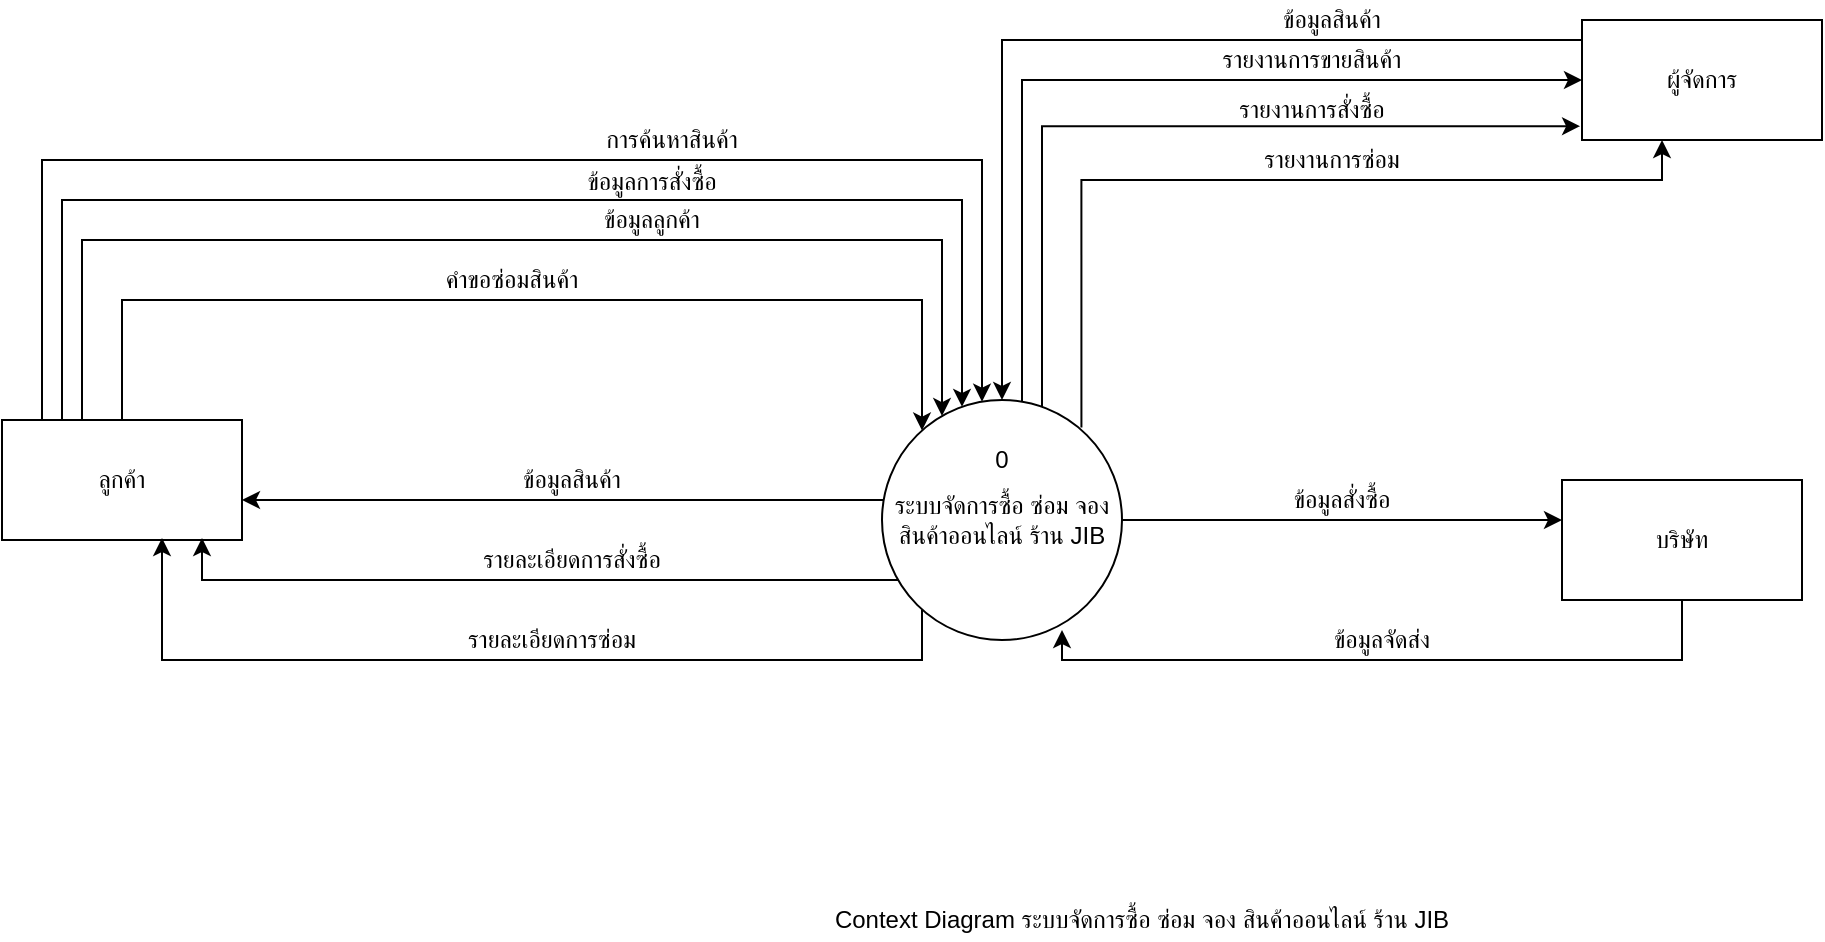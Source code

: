 <mxfile version="14.4.4" type="github">
  <diagram id="piSAjxvNjsATT06_tmGj" name="Page-1">
    <mxGraphModel dx="1795" dy="1551" grid="1" gridSize="10" guides="1" tooltips="1" connect="1" arrows="1" fold="1" page="1" pageScale="1" pageWidth="850" pageHeight="1100" math="0" shadow="0">
      <root>
        <mxCell id="0" />
        <mxCell id="1" parent="0" />
        <mxCell id="K2hIcIQr3NRvpB6Ntuvf-9" style="edgeStyle=orthogonalEdgeStyle;rounded=0;orthogonalLoop=1;jettySize=auto;html=1;" edge="1" parent="1" source="K2hIcIQr3NRvpB6Ntuvf-3" target="K2hIcIQr3NRvpB6Ntuvf-4">
          <mxGeometry relative="1" as="geometry">
            <mxPoint x="100" y="176" as="sourcePoint" />
            <mxPoint x="410" y="160" as="targetPoint" />
            <Array as="points">
              <mxPoint x="-80" y="50" />
              <mxPoint x="390" y="50" />
            </Array>
          </mxGeometry>
        </mxCell>
        <mxCell id="K2hIcIQr3NRvpB6Ntuvf-12" style="edgeStyle=orthogonalEdgeStyle;rounded=0;orthogonalLoop=1;jettySize=auto;html=1;" edge="1" parent="1" source="K2hIcIQr3NRvpB6Ntuvf-3" target="K2hIcIQr3NRvpB6Ntuvf-4">
          <mxGeometry relative="1" as="geometry">
            <mxPoint x="343" y="180" as="targetPoint" />
            <Array as="points">
              <mxPoint x="-70" y="70" />
              <mxPoint x="380" y="70" />
            </Array>
          </mxGeometry>
        </mxCell>
        <mxCell id="K2hIcIQr3NRvpB6Ntuvf-19" style="edgeStyle=orthogonalEdgeStyle;rounded=0;orthogonalLoop=1;jettySize=auto;html=1;exitX=0.5;exitY=0;exitDx=0;exitDy=0;" edge="1" parent="1" source="K2hIcIQr3NRvpB6Ntuvf-3" target="K2hIcIQr3NRvpB6Ntuvf-4">
          <mxGeometry relative="1" as="geometry">
            <mxPoint x="350" y="202" as="targetPoint" />
            <Array as="points">
              <mxPoint x="-60" y="180" />
              <mxPoint x="-60" y="90" />
              <mxPoint x="370" y="90" />
            </Array>
          </mxGeometry>
        </mxCell>
        <mxCell id="K2hIcIQr3NRvpB6Ntuvf-26" style="edgeStyle=orthogonalEdgeStyle;rounded=0;orthogonalLoop=1;jettySize=auto;html=1;" edge="1" parent="1" source="K2hIcIQr3NRvpB6Ntuvf-3" target="K2hIcIQr3NRvpB6Ntuvf-4">
          <mxGeometry relative="1" as="geometry">
            <mxPoint x="360" y="200" as="targetPoint" />
            <Array as="points">
              <mxPoint x="-40" y="120" />
              <mxPoint x="360" y="120" />
            </Array>
          </mxGeometry>
        </mxCell>
        <mxCell id="K2hIcIQr3NRvpB6Ntuvf-3" value="ลูกค้า" style="rounded=0;whiteSpace=wrap;html=1;" vertex="1" parent="1">
          <mxGeometry x="-100" y="180" width="120" height="60" as="geometry" />
        </mxCell>
        <mxCell id="K2hIcIQr3NRvpB6Ntuvf-23" style="edgeStyle=orthogonalEdgeStyle;rounded=0;orthogonalLoop=1;jettySize=auto;html=1;" edge="1" parent="1" source="K2hIcIQr3NRvpB6Ntuvf-4" target="K2hIcIQr3NRvpB6Ntuvf-3">
          <mxGeometry relative="1" as="geometry">
            <mxPoint x="30" y="220" as="targetPoint" />
            <Array as="points">
              <mxPoint x="30" y="220" />
              <mxPoint x="30" y="220" />
            </Array>
          </mxGeometry>
        </mxCell>
        <mxCell id="K2hIcIQr3NRvpB6Ntuvf-24" style="edgeStyle=orthogonalEdgeStyle;rounded=0;orthogonalLoop=1;jettySize=auto;html=1;" edge="1" parent="1" source="K2hIcIQr3NRvpB6Ntuvf-4">
          <mxGeometry relative="1" as="geometry">
            <mxPoint y="239" as="targetPoint" />
            <Array as="points">
              <mxPoint y="260" />
            </Array>
          </mxGeometry>
        </mxCell>
        <mxCell id="K2hIcIQr3NRvpB6Ntuvf-29" style="edgeStyle=orthogonalEdgeStyle;rounded=0;orthogonalLoop=1;jettySize=auto;html=1;" edge="1" parent="1" source="K2hIcIQr3NRvpB6Ntuvf-4">
          <mxGeometry relative="1" as="geometry">
            <mxPoint x="-20" y="239" as="targetPoint" />
            <Array as="points">
              <mxPoint x="360" y="300" />
              <mxPoint x="-20" y="300" />
              <mxPoint x="-20" y="239" />
            </Array>
          </mxGeometry>
        </mxCell>
        <mxCell id="K2hIcIQr3NRvpB6Ntuvf-32" style="edgeStyle=orthogonalEdgeStyle;rounded=0;orthogonalLoop=1;jettySize=auto;html=1;" edge="1" parent="1" source="K2hIcIQr3NRvpB6Ntuvf-4" target="K2hIcIQr3NRvpB6Ntuvf-7">
          <mxGeometry relative="1" as="geometry">
            <mxPoint x="650" y="230" as="targetPoint" />
            <Array as="points">
              <mxPoint x="630" y="230" />
              <mxPoint x="630" y="230" />
            </Array>
          </mxGeometry>
        </mxCell>
        <mxCell id="K2hIcIQr3NRvpB6Ntuvf-39" style="edgeStyle=orthogonalEdgeStyle;rounded=0;orthogonalLoop=1;jettySize=auto;html=1;startArrow=none;startFill=0;endArrow=classic;endFill=1;" edge="1" parent="1" source="K2hIcIQr3NRvpB6Ntuvf-4" target="K2hIcIQr3NRvpB6Ntuvf-6">
          <mxGeometry relative="1" as="geometry">
            <mxPoint x="450" y="20" as="targetPoint" />
            <Array as="points">
              <mxPoint x="410" y="10" />
            </Array>
          </mxGeometry>
        </mxCell>
        <mxCell id="K2hIcIQr3NRvpB6Ntuvf-4" value="ระบบจัดการซื้อ ซ่อม จอง สินค้าออนไลน์ ร้าน JIB" style="ellipse;whiteSpace=wrap;html=1;aspect=fixed;" vertex="1" parent="1">
          <mxGeometry x="340" y="170" width="120" height="120" as="geometry" />
        </mxCell>
        <mxCell id="K2hIcIQr3NRvpB6Ntuvf-37" style="edgeStyle=orthogonalEdgeStyle;rounded=0;orthogonalLoop=1;jettySize=auto;html=1;entryX=0.5;entryY=0;entryDx=0;entryDy=0;startArrow=none;startFill=0;endArrow=classic;endFill=1;" edge="1" parent="1" source="K2hIcIQr3NRvpB6Ntuvf-6" target="K2hIcIQr3NRvpB6Ntuvf-4">
          <mxGeometry relative="1" as="geometry">
            <Array as="points">
              <mxPoint x="400" y="-10" />
            </Array>
          </mxGeometry>
        </mxCell>
        <mxCell id="K2hIcIQr3NRvpB6Ntuvf-6" value="ผู้จัดการ" style="rounded=0;whiteSpace=wrap;html=1;" vertex="1" parent="1">
          <mxGeometry x="690" y="-20" width="120" height="60" as="geometry" />
        </mxCell>
        <mxCell id="K2hIcIQr3NRvpB6Ntuvf-7" value="บริษัท" style="rounded=0;whiteSpace=wrap;html=1;" vertex="1" parent="1">
          <mxGeometry x="680" y="210" width="120" height="60" as="geometry" />
        </mxCell>
        <mxCell id="K2hIcIQr3NRvpB6Ntuvf-11" value="การค้นหาสินค้า" style="text;html=1;strokeColor=none;fillColor=none;align=center;verticalAlign=middle;whiteSpace=wrap;rounded=0;" vertex="1" parent="1">
          <mxGeometry x="190" y="30" width="90" height="20" as="geometry" />
        </mxCell>
        <mxCell id="K2hIcIQr3NRvpB6Ntuvf-13" value="ข้อมูลการสั่งซื้อ" style="text;html=1;strokeColor=none;fillColor=none;align=center;verticalAlign=middle;whiteSpace=wrap;rounded=0;" vertex="1" parent="1">
          <mxGeometry x="180" y="51" width="90" height="20" as="geometry" />
        </mxCell>
        <mxCell id="K2hIcIQr3NRvpB6Ntuvf-15" value="Context Diagram ระบบจัดการซื้อ ซ่อม จอง สินค้าออนไลน์ ร้าน JIB" style="text;html=1;strokeColor=none;fillColor=none;align=center;verticalAlign=middle;whiteSpace=wrap;rounded=0;" vertex="1" parent="1">
          <mxGeometry x="290" y="420" width="360" height="20" as="geometry" />
        </mxCell>
        <mxCell id="K2hIcIQr3NRvpB6Ntuvf-20" value="ข้อมูลลูกค้า" style="text;html=1;strokeColor=none;fillColor=none;align=center;verticalAlign=middle;whiteSpace=wrap;rounded=0;" vertex="1" parent="1">
          <mxGeometry x="180" y="70" width="90" height="20" as="geometry" />
        </mxCell>
        <mxCell id="K2hIcIQr3NRvpB6Ntuvf-21" value="ข้อมูลสินค้า" style="text;html=1;strokeColor=none;fillColor=none;align=center;verticalAlign=middle;whiteSpace=wrap;rounded=0;" vertex="1" parent="1">
          <mxGeometry x="130" y="200" width="110" height="20" as="geometry" />
        </mxCell>
        <mxCell id="K2hIcIQr3NRvpB6Ntuvf-25" value="รายละเอียดการสั่งซื้อ" style="text;html=1;strokeColor=none;fillColor=none;align=center;verticalAlign=middle;whiteSpace=wrap;rounded=0;" vertex="1" parent="1">
          <mxGeometry x="130" y="240" width="110" height="20" as="geometry" />
        </mxCell>
        <mxCell id="K2hIcIQr3NRvpB6Ntuvf-27" value="คำขอซ่อมสินค้า" style="text;html=1;strokeColor=none;fillColor=none;align=center;verticalAlign=middle;whiteSpace=wrap;rounded=0;" vertex="1" parent="1">
          <mxGeometry x="110" y="100" width="90" height="20" as="geometry" />
        </mxCell>
        <mxCell id="K2hIcIQr3NRvpB6Ntuvf-28" value="รายละเอียดการซ่อม" style="text;html=1;strokeColor=none;fillColor=none;align=center;verticalAlign=middle;whiteSpace=wrap;rounded=0;" vertex="1" parent="1">
          <mxGeometry x="120" y="280" width="110" height="20" as="geometry" />
        </mxCell>
        <mxCell id="K2hIcIQr3NRvpB6Ntuvf-30" value="0" style="text;html=1;strokeColor=none;fillColor=none;align=center;verticalAlign=middle;whiteSpace=wrap;rounded=0;" vertex="1" parent="1">
          <mxGeometry x="380" y="190" width="40" height="20" as="geometry" />
        </mxCell>
        <mxCell id="K2hIcIQr3NRvpB6Ntuvf-33" value="ข้อมูลสั่งซื้อ" style="text;html=1;strokeColor=none;fillColor=none;align=center;verticalAlign=middle;whiteSpace=wrap;rounded=0;" vertex="1" parent="1">
          <mxGeometry x="540" y="210" width="60" height="20" as="geometry" />
        </mxCell>
        <mxCell id="K2hIcIQr3NRvpB6Ntuvf-35" style="edgeStyle=orthogonalEdgeStyle;rounded=0;orthogonalLoop=1;jettySize=auto;html=1;endArrow=none;endFill=0;startArrow=classic;startFill=1;" edge="1" parent="1" target="K2hIcIQr3NRvpB6Ntuvf-7">
          <mxGeometry relative="1" as="geometry">
            <mxPoint x="680" y="230" as="targetPoint" />
            <mxPoint x="430" y="285" as="sourcePoint" />
            <Array as="points">
              <mxPoint x="430" y="300" />
              <mxPoint x="740" y="300" />
            </Array>
          </mxGeometry>
        </mxCell>
        <mxCell id="K2hIcIQr3NRvpB6Ntuvf-36" value="ข้อมูลจัดส่ง" style="text;html=1;strokeColor=none;fillColor=none;align=center;verticalAlign=middle;whiteSpace=wrap;rounded=0;" vertex="1" parent="1">
          <mxGeometry x="560" y="280" width="60" height="20" as="geometry" />
        </mxCell>
        <mxCell id="K2hIcIQr3NRvpB6Ntuvf-38" value="ข้อมูลสินค้า" style="text;html=1;strokeColor=none;fillColor=none;align=center;verticalAlign=middle;whiteSpace=wrap;rounded=0;" vertex="1" parent="1">
          <mxGeometry x="510" y="-30" width="110" height="20" as="geometry" />
        </mxCell>
        <mxCell id="K2hIcIQr3NRvpB6Ntuvf-40" value="รายงานการขายสินค้า" style="text;html=1;strokeColor=none;fillColor=none;align=center;verticalAlign=middle;whiteSpace=wrap;rounded=0;" vertex="1" parent="1">
          <mxGeometry x="500" y="-10" width="110" height="20" as="geometry" />
        </mxCell>
        <mxCell id="K2hIcIQr3NRvpB6Ntuvf-41" style="rounded=0;orthogonalLoop=1;jettySize=auto;html=1;startArrow=none;startFill=0;endArrow=classic;endFill=1;entryX=-0.008;entryY=0.885;entryDx=0;entryDy=0;entryPerimeter=0;edgeStyle=orthogonalEdgeStyle;" edge="1" parent="1" source="K2hIcIQr3NRvpB6Ntuvf-4" target="K2hIcIQr3NRvpB6Ntuvf-6">
          <mxGeometry relative="1" as="geometry">
            <mxPoint x="670" y="40" as="targetPoint" />
            <mxPoint x="420" y="173.431" as="sourcePoint" />
            <Array as="points">
              <mxPoint x="420" y="33" />
            </Array>
          </mxGeometry>
        </mxCell>
        <mxCell id="K2hIcIQr3NRvpB6Ntuvf-42" value="รายงานการสั่งซื้อ" style="text;html=1;strokeColor=none;fillColor=none;align=center;verticalAlign=middle;whiteSpace=wrap;rounded=0;" vertex="1" parent="1">
          <mxGeometry x="500" y="15" width="110" height="20" as="geometry" />
        </mxCell>
        <mxCell id="K2hIcIQr3NRvpB6Ntuvf-43" style="rounded=0;orthogonalLoop=1;jettySize=auto;html=1;startArrow=none;startFill=0;endArrow=classic;endFill=1;edgeStyle=orthogonalEdgeStyle;exitX=0.831;exitY=0.115;exitDx=0;exitDy=0;exitPerimeter=0;" edge="1" parent="1" source="K2hIcIQr3NRvpB6Ntuvf-4" target="K2hIcIQr3NRvpB6Ntuvf-6">
          <mxGeometry relative="1" as="geometry">
            <mxPoint x="730" y="50" as="targetPoint" />
            <mxPoint x="440" y="170" as="sourcePoint" />
            <Array as="points">
              <mxPoint x="440" y="60" />
              <mxPoint x="730" y="60" />
            </Array>
          </mxGeometry>
        </mxCell>
        <mxCell id="K2hIcIQr3NRvpB6Ntuvf-44" value="รายงานการซ่อม" style="text;html=1;strokeColor=none;fillColor=none;align=center;verticalAlign=middle;whiteSpace=wrap;rounded=0;" vertex="1" parent="1">
          <mxGeometry x="510" y="40" width="110" height="20" as="geometry" />
        </mxCell>
      </root>
    </mxGraphModel>
  </diagram>
</mxfile>

